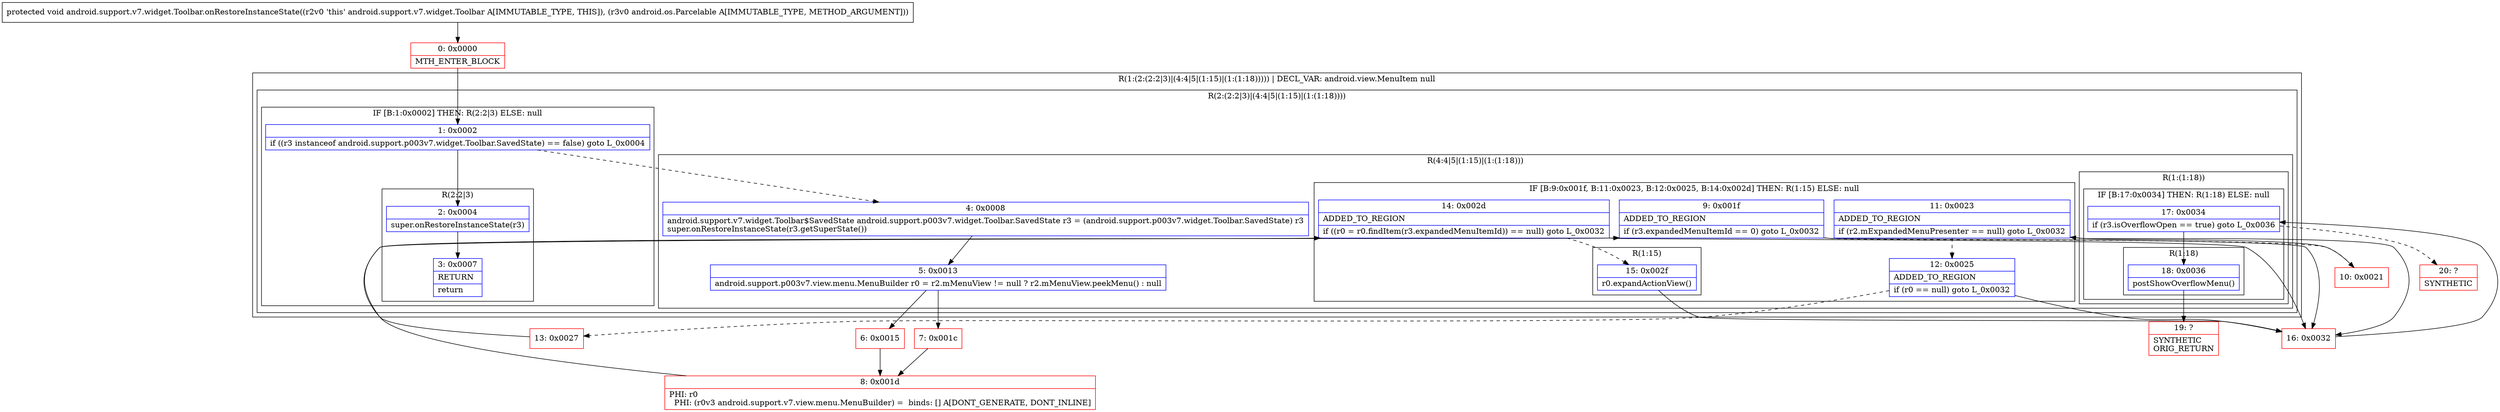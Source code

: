 digraph "CFG forandroid.support.v7.widget.Toolbar.onRestoreInstanceState(Landroid\/os\/Parcelable;)V" {
subgraph cluster_Region_1949764118 {
label = "R(1:(2:(2:2|3)|(4:4|5|(1:15)|(1:(1:18))))) | DECL_VAR: android.view.MenuItem null\l";
node [shape=record,color=blue];
subgraph cluster_Region_193062919 {
label = "R(2:(2:2|3)|(4:4|5|(1:15)|(1:(1:18))))";
node [shape=record,color=blue];
subgraph cluster_IfRegion_797324100 {
label = "IF [B:1:0x0002] THEN: R(2:2|3) ELSE: null";
node [shape=record,color=blue];
Node_1 [shape=record,label="{1\:\ 0x0002|if ((r3 instanceof android.support.p003v7.widget.Toolbar.SavedState) == false) goto L_0x0004\l}"];
subgraph cluster_Region_525220079 {
label = "R(2:2|3)";
node [shape=record,color=blue];
Node_2 [shape=record,label="{2\:\ 0x0004|super.onRestoreInstanceState(r3)\l}"];
Node_3 [shape=record,label="{3\:\ 0x0007|RETURN\l|return\l}"];
}
}
subgraph cluster_Region_344304867 {
label = "R(4:4|5|(1:15)|(1:(1:18)))";
node [shape=record,color=blue];
Node_4 [shape=record,label="{4\:\ 0x0008|android.support.v7.widget.Toolbar$SavedState android.support.p003v7.widget.Toolbar.SavedState r3 = (android.support.p003v7.widget.Toolbar.SavedState) r3\lsuper.onRestoreInstanceState(r3.getSuperState())\l}"];
Node_5 [shape=record,label="{5\:\ 0x0013|android.support.p003v7.view.menu.MenuBuilder r0 = r2.mMenuView != null ? r2.mMenuView.peekMenu() : null\l}"];
subgraph cluster_IfRegion_1444571815 {
label = "IF [B:9:0x001f, B:11:0x0023, B:12:0x0025, B:14:0x002d] THEN: R(1:15) ELSE: null";
node [shape=record,color=blue];
Node_9 [shape=record,label="{9\:\ 0x001f|ADDED_TO_REGION\l|if (r3.expandedMenuItemId == 0) goto L_0x0032\l}"];
Node_11 [shape=record,label="{11\:\ 0x0023|ADDED_TO_REGION\l|if (r2.mExpandedMenuPresenter == null) goto L_0x0032\l}"];
Node_12 [shape=record,label="{12\:\ 0x0025|ADDED_TO_REGION\l|if (r0 == null) goto L_0x0032\l}"];
Node_14 [shape=record,label="{14\:\ 0x002d|ADDED_TO_REGION\l|if ((r0 = r0.findItem(r3.expandedMenuItemId)) == null) goto L_0x0032\l}"];
subgraph cluster_Region_1399191210 {
label = "R(1:15)";
node [shape=record,color=blue];
Node_15 [shape=record,label="{15\:\ 0x002f|r0.expandActionView()\l}"];
}
}
subgraph cluster_Region_1461779729 {
label = "R(1:(1:18))";
node [shape=record,color=blue];
subgraph cluster_IfRegion_347944951 {
label = "IF [B:17:0x0034] THEN: R(1:18) ELSE: null";
node [shape=record,color=blue];
Node_17 [shape=record,label="{17\:\ 0x0034|if (r3.isOverflowOpen == true) goto L_0x0036\l}"];
subgraph cluster_Region_1235417250 {
label = "R(1:18)";
node [shape=record,color=blue];
Node_18 [shape=record,label="{18\:\ 0x0036|postShowOverflowMenu()\l}"];
}
}
}
}
}
}
Node_0 [shape=record,color=red,label="{0\:\ 0x0000|MTH_ENTER_BLOCK\l}"];
Node_6 [shape=record,color=red,label="{6\:\ 0x0015}"];
Node_7 [shape=record,color=red,label="{7\:\ 0x001c}"];
Node_8 [shape=record,color=red,label="{8\:\ 0x001d|PHI: r0 \l  PHI: (r0v3 android.support.v7.view.menu.MenuBuilder) =  binds: [] A[DONT_GENERATE, DONT_INLINE]\l}"];
Node_10 [shape=record,color=red,label="{10\:\ 0x0021}"];
Node_13 [shape=record,color=red,label="{13\:\ 0x0027}"];
Node_16 [shape=record,color=red,label="{16\:\ 0x0032}"];
Node_19 [shape=record,color=red,label="{19\:\ ?|SYNTHETIC\lORIG_RETURN\l}"];
Node_20 [shape=record,color=red,label="{20\:\ ?|SYNTHETIC\l}"];
MethodNode[shape=record,label="{protected void android.support.v7.widget.Toolbar.onRestoreInstanceState((r2v0 'this' android.support.v7.widget.Toolbar A[IMMUTABLE_TYPE, THIS]), (r3v0 android.os.Parcelable A[IMMUTABLE_TYPE, METHOD_ARGUMENT])) }"];
MethodNode -> Node_0;
Node_1 -> Node_2;
Node_1 -> Node_4[style=dashed];
Node_2 -> Node_3;
Node_4 -> Node_5;
Node_5 -> Node_6;
Node_5 -> Node_7;
Node_9 -> Node_10[style=dashed];
Node_9 -> Node_16;
Node_11 -> Node_12[style=dashed];
Node_11 -> Node_16;
Node_12 -> Node_13[style=dashed];
Node_12 -> Node_16;
Node_14 -> Node_15[style=dashed];
Node_14 -> Node_16;
Node_15 -> Node_16;
Node_17 -> Node_18;
Node_17 -> Node_20[style=dashed];
Node_18 -> Node_19;
Node_0 -> Node_1;
Node_6 -> Node_8;
Node_7 -> Node_8;
Node_8 -> Node_9;
Node_10 -> Node_11;
Node_13 -> Node_14;
Node_16 -> Node_17;
}

